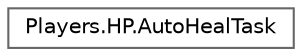 digraph "Graphical Class Hierarchy"
{
 // LATEX_PDF_SIZE
  bgcolor="transparent";
  edge [fontname=Helvetica,fontsize=10,labelfontname=Helvetica,labelfontsize=10];
  node [fontname=Helvetica,fontsize=10,shape=box,height=0.2,width=0.4];
  rankdir="LR";
  Node0 [id="Node000000",label="Players.HP.AutoHealTask",height=0.2,width=0.4,color="grey40", fillcolor="white", style="filled",URL="$classPlayers_1_1HP_1_1AutoHealTask.html",tooltip="オートヒールを行うタスク（止めたら止まったのを確認してから、親（リスト）から自分を消す）"];
}
